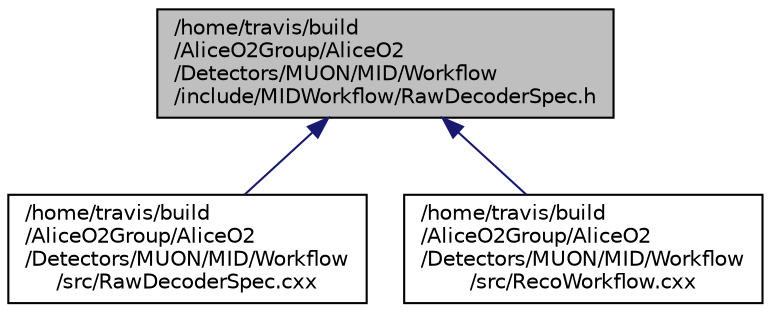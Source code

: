 digraph "/home/travis/build/AliceO2Group/AliceO2/Detectors/MUON/MID/Workflow/include/MIDWorkflow/RawDecoderSpec.h"
{
 // INTERACTIVE_SVG=YES
  bgcolor="transparent";
  edge [fontname="Helvetica",fontsize="10",labelfontname="Helvetica",labelfontsize="10"];
  node [fontname="Helvetica",fontsize="10",shape=record];
  Node120 [label="/home/travis/build\l/AliceO2Group/AliceO2\l/Detectors/MUON/MID/Workflow\l/include/MIDWorkflow/RawDecoderSpec.h",height=0.2,width=0.4,color="black", fillcolor="grey75", style="filled", fontcolor="black"];
  Node120 -> Node121 [dir="back",color="midnightblue",fontsize="10",style="solid",fontname="Helvetica"];
  Node121 [label="/home/travis/build\l/AliceO2Group/AliceO2\l/Detectors/MUON/MID/Workflow\l/src/RawDecoderSpec.cxx",height=0.2,width=0.4,color="black",URL="$d1/dc9/RawDecoderSpec_8cxx.html",tooltip="Data processor spec for MID raw decoder device. "];
  Node120 -> Node122 [dir="back",color="midnightblue",fontsize="10",style="solid",fontname="Helvetica"];
  Node122 [label="/home/travis/build\l/AliceO2Group/AliceO2\l/Detectors/MUON/MID/Workflow\l/src/RecoWorkflow.cxx",height=0.2,width=0.4,color="black",URL="$d2/de0/MUON_2MID_2Workflow_2src_2RecoWorkflow_8cxx.html",tooltip="Definition of MID reconstruction workflow. "];
}
